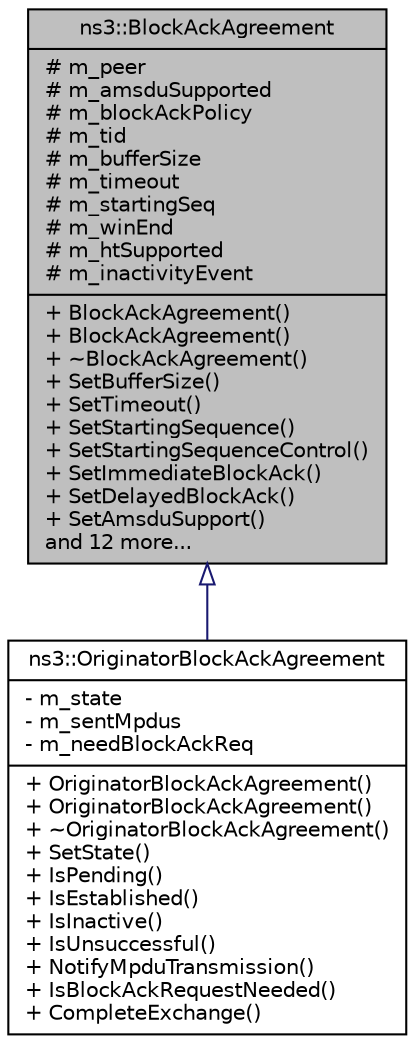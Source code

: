 digraph "ns3::BlockAckAgreement"
{
  edge [fontname="Helvetica",fontsize="10",labelfontname="Helvetica",labelfontsize="10"];
  node [fontname="Helvetica",fontsize="10",shape=record];
  Node1 [label="{ns3::BlockAckAgreement\n|# m_peer\l# m_amsduSupported\l# m_blockAckPolicy\l# m_tid\l# m_bufferSize\l# m_timeout\l# m_startingSeq\l# m_winEnd\l# m_htSupported\l# m_inactivityEvent\l|+ BlockAckAgreement()\l+ BlockAckAgreement()\l+ ~BlockAckAgreement()\l+ SetBufferSize()\l+ SetTimeout()\l+ SetStartingSequence()\l+ SetStartingSequenceControl()\l+ SetImmediateBlockAck()\l+ SetDelayedBlockAck()\l+ SetAmsduSupport()\land 12 more...\l}",height=0.2,width=0.4,color="black", fillcolor="grey75", style="filled", fontcolor="black"];
  Node1 -> Node2 [dir="back",color="midnightblue",fontsize="10",style="solid",arrowtail="onormal"];
  Node2 [label="{ns3::OriginatorBlockAckAgreement\n|- m_state\l- m_sentMpdus\l- m_needBlockAckReq\l|+ OriginatorBlockAckAgreement()\l+ OriginatorBlockAckAgreement()\l+ ~OriginatorBlockAckAgreement()\l+ SetState()\l+ IsPending()\l+ IsEstablished()\l+ IsInactive()\l+ IsUnsuccessful()\l+ NotifyMpduTransmission()\l+ IsBlockAckRequestNeeded()\l+ CompleteExchange()\l}",height=0.2,width=0.4,color="black", fillcolor="white", style="filled",URL="$df/d73/classns3_1_1OriginatorBlockAckAgreement.html"];
}
